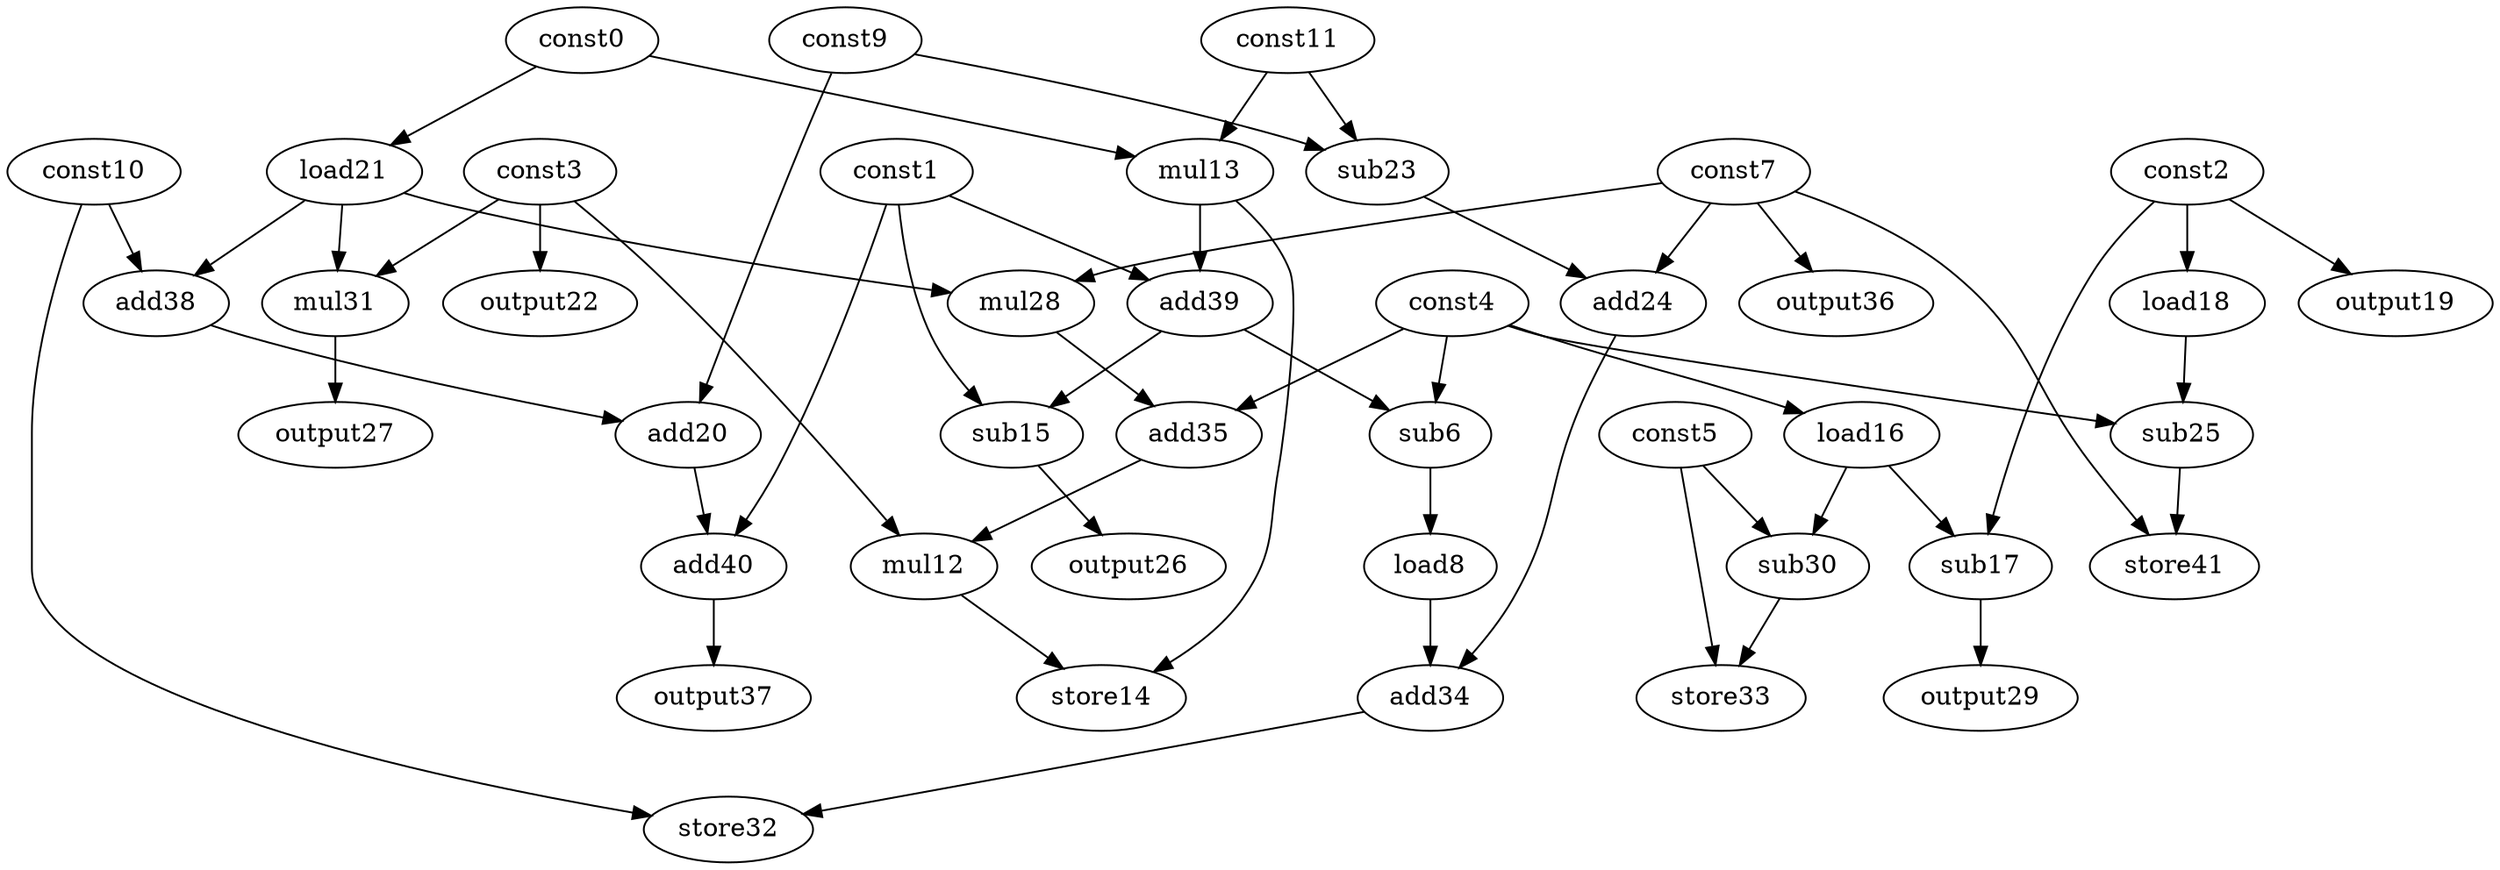 digraph G { 
const0[opcode=const]; 
const1[opcode=const]; 
const2[opcode=const]; 
const3[opcode=const]; 
const4[opcode=const]; 
const5[opcode=const]; 
sub6[opcode=sub]; 
const7[opcode=const]; 
load8[opcode=load]; 
const9[opcode=const]; 
const10[opcode=const]; 
const11[opcode=const]; 
mul12[opcode=mul]; 
mul13[opcode=mul]; 
store14[opcode=store]; 
sub15[opcode=sub]; 
load16[opcode=load]; 
sub17[opcode=sub]; 
load18[opcode=load]; 
output19[opcode=output]; 
add20[opcode=add]; 
load21[opcode=load]; 
output22[opcode=output]; 
sub23[opcode=sub]; 
add24[opcode=add]; 
sub25[opcode=sub]; 
output26[opcode=output]; 
output27[opcode=output]; 
mul28[opcode=mul]; 
output29[opcode=output]; 
sub30[opcode=sub]; 
mul31[opcode=mul]; 
store32[opcode=store]; 
store33[opcode=store]; 
add34[opcode=add]; 
add35[opcode=add]; 
output36[opcode=output]; 
output37[opcode=output]; 
add38[opcode=add]; 
add39[opcode=add]; 
add40[opcode=add]; 
store41[opcode=store]; 
const0->mul13[operand=0];
const11->mul13[operand=1];
const4->load16[operand=0];
const2->load18[operand=0];
const2->output19[operand=0];
const0->load21[operand=0];
const3->output22[operand=0];
const9->sub23[operand=0];
const11->sub23[operand=1];
const7->output36[operand=0];
load16->sub17[operand=0];
const2->sub17[operand=1];
sub23->add24[operand=0];
const7->add24[operand=1];
load18->sub25[operand=0];
const4->sub25[operand=1];
load21->mul28[operand=0];
const7->mul28[operand=1];
load16->sub30[operand=0];
const5->sub30[operand=1];
const3->mul31[operand=0];
load21->mul31[operand=1];
const10->add38[operand=0];
load21->add38[operand=1];
const1->add39[operand=0];
mul13->add39[operand=1];
const4->sub6[operand=0];
add39->sub6[operand=1];
const1->sub15[operand=0];
add39->sub15[operand=1];
const9->add20[operand=0];
add38->add20[operand=1];
mul31->output27[operand=0];
sub17->output29[operand=0];
const5->store33[operand=0];
sub30->store33[operand=1];
const4->add35[operand=0];
mul28->add35[operand=1];
sub25->store41[operand=0];
const7->store41[operand=1];
sub6->load8[operand=0];
add35->mul12[operand=0];
const3->mul12[operand=1];
sub15->output26[operand=0];
const1->add40[operand=0];
add20->add40[operand=1];
mul12->store14[operand=0];
mul13->store14[operand=1];
add24->add34[operand=0];
load8->add34[operand=1];
add40->output37[operand=0];
add34->store32[operand=0];
const10->store32[operand=1];
}

